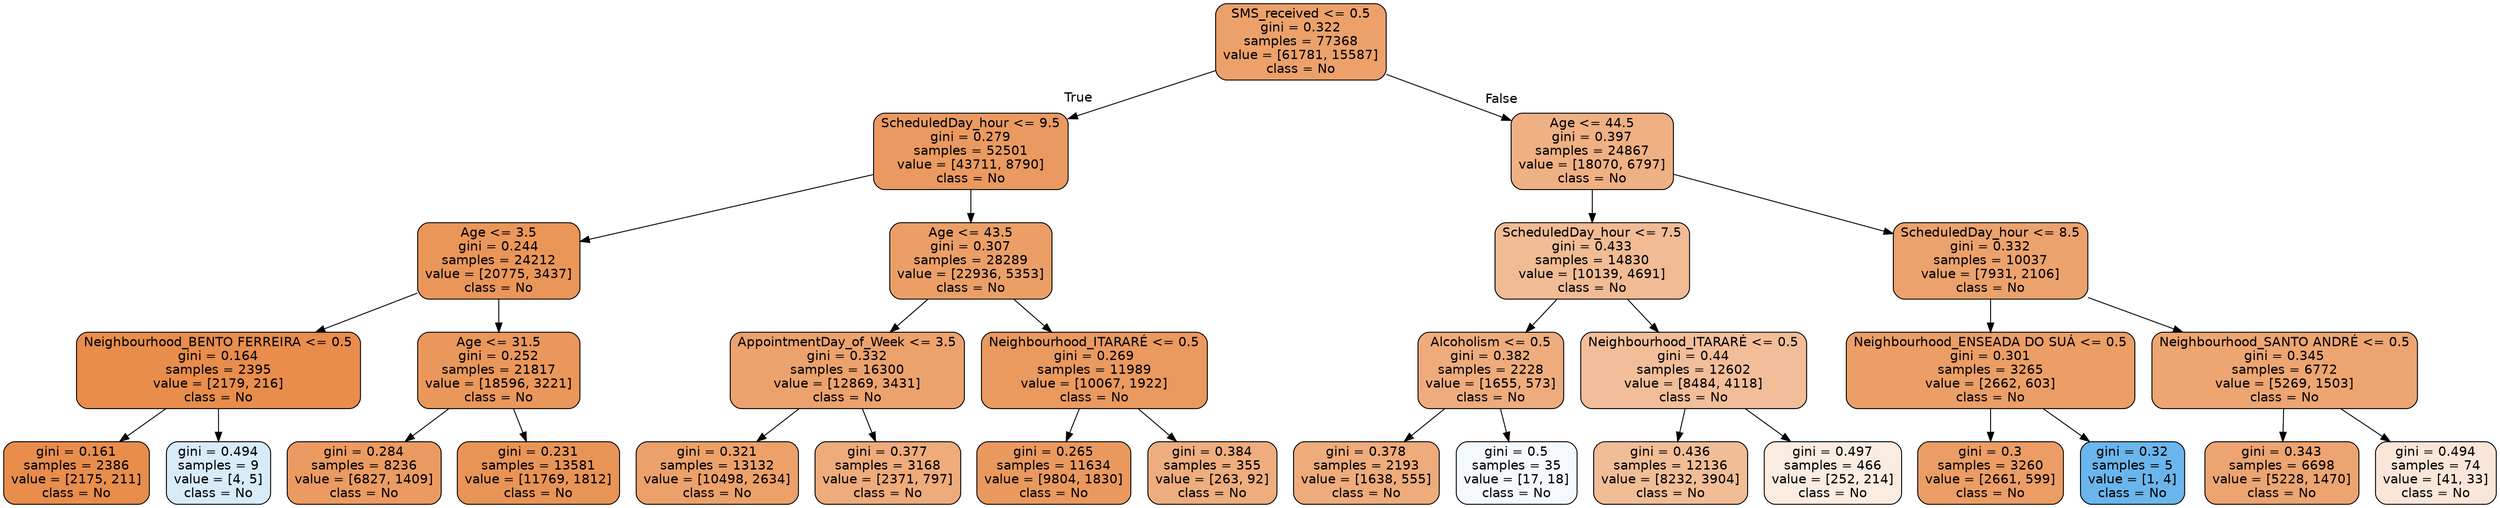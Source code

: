digraph Tree {
node [shape=box, style="filled, rounded", color="black", fontname=helvetica] ;
edge [fontname=helvetica] ;
0 [label="SMS_received <= 0.5\ngini = 0.322\nsamples = 77368\nvalue = [61781, 15587]\nclass = No", fillcolor="#e58139bf"] ;
1 [label="ScheduledDay_hour <= 9.5\ngini = 0.279\nsamples = 52501\nvalue = [43711, 8790]\nclass = No", fillcolor="#e58139cc"] ;
0 -> 1 [labeldistance=2.5, labelangle=45, headlabel="True"] ;
2 [label="Age <= 3.5\ngini = 0.244\nsamples = 24212\nvalue = [20775, 3437]\nclass = No", fillcolor="#e58139d5"] ;
1 -> 2 ;
3 [label="Neighbourhood_BENTO FERREIRA <= 0.5\ngini = 0.164\nsamples = 2395\nvalue = [2179, 216]\nclass = No", fillcolor="#e58139e6"] ;
2 -> 3 ;
4 [label="gini = 0.161\nsamples = 2386\nvalue = [2175, 211]\nclass = No", fillcolor="#e58139e6"] ;
3 -> 4 ;
5 [label="gini = 0.494\nsamples = 9\nvalue = [4, 5]\nclass = No", fillcolor="#399de533"] ;
3 -> 5 ;
6 [label="Age <= 31.5\ngini = 0.252\nsamples = 21817\nvalue = [18596, 3221]\nclass = No", fillcolor="#e58139d3"] ;
2 -> 6 ;
7 [label="gini = 0.284\nsamples = 8236\nvalue = [6827, 1409]\nclass = No", fillcolor="#e58139ca"] ;
6 -> 7 ;
8 [label="gini = 0.231\nsamples = 13581\nvalue = [11769, 1812]\nclass = No", fillcolor="#e58139d8"] ;
6 -> 8 ;
9 [label="Age <= 43.5\ngini = 0.307\nsamples = 28289\nvalue = [22936, 5353]\nclass = No", fillcolor="#e58139c3"] ;
1 -> 9 ;
10 [label="AppointmentDay_of_Week <= 3.5\ngini = 0.332\nsamples = 16300\nvalue = [12869, 3431]\nclass = No", fillcolor="#e58139bb"] ;
9 -> 10 ;
11 [label="gini = 0.321\nsamples = 13132\nvalue = [10498, 2634]\nclass = No", fillcolor="#e58139bf"] ;
10 -> 11 ;
12 [label="gini = 0.377\nsamples = 3168\nvalue = [2371, 797]\nclass = No", fillcolor="#e58139a9"] ;
10 -> 12 ;
13 [label="Neighbourhood_ITARARÉ <= 0.5\ngini = 0.269\nsamples = 11989\nvalue = [10067, 1922]\nclass = No", fillcolor="#e58139ce"] ;
9 -> 13 ;
14 [label="gini = 0.265\nsamples = 11634\nvalue = [9804, 1830]\nclass = No", fillcolor="#e58139cf"] ;
13 -> 14 ;
15 [label="gini = 0.384\nsamples = 355\nvalue = [263, 92]\nclass = No", fillcolor="#e58139a6"] ;
13 -> 15 ;
16 [label="Age <= 44.5\ngini = 0.397\nsamples = 24867\nvalue = [18070, 6797]\nclass = No", fillcolor="#e581399f"] ;
0 -> 16 [labeldistance=2.5, labelangle=-45, headlabel="False"] ;
17 [label="ScheduledDay_hour <= 7.5\ngini = 0.433\nsamples = 14830\nvalue = [10139, 4691]\nclass = No", fillcolor="#e5813989"] ;
16 -> 17 ;
18 [label="Alcoholism <= 0.5\ngini = 0.382\nsamples = 2228\nvalue = [1655, 573]\nclass = No", fillcolor="#e58139a7"] ;
17 -> 18 ;
19 [label="gini = 0.378\nsamples = 2193\nvalue = [1638, 555]\nclass = No", fillcolor="#e58139a9"] ;
18 -> 19 ;
20 [label="gini = 0.5\nsamples = 35\nvalue = [17, 18]\nclass = No", fillcolor="#399de50e"] ;
18 -> 20 ;
21 [label="Neighbourhood_ITARARÉ <= 0.5\ngini = 0.44\nsamples = 12602\nvalue = [8484, 4118]\nclass = No", fillcolor="#e5813983"] ;
17 -> 21 ;
22 [label="gini = 0.436\nsamples = 12136\nvalue = [8232, 3904]\nclass = No", fillcolor="#e5813986"] ;
21 -> 22 ;
23 [label="gini = 0.497\nsamples = 466\nvalue = [252, 214]\nclass = No", fillcolor="#e5813926"] ;
21 -> 23 ;
24 [label="ScheduledDay_hour <= 8.5\ngini = 0.332\nsamples = 10037\nvalue = [7931, 2106]\nclass = No", fillcolor="#e58139bb"] ;
16 -> 24 ;
25 [label="Neighbourhood_ENSEADA DO SUÁ <= 0.5\ngini = 0.301\nsamples = 3265\nvalue = [2662, 603]\nclass = No", fillcolor="#e58139c5"] ;
24 -> 25 ;
26 [label="gini = 0.3\nsamples = 3260\nvalue = [2661, 599]\nclass = No", fillcolor="#e58139c6"] ;
25 -> 26 ;
27 [label="gini = 0.32\nsamples = 5\nvalue = [1, 4]\nclass = No", fillcolor="#399de5bf"] ;
25 -> 27 ;
28 [label="Neighbourhood_SANTO ANDRÉ <= 0.5\ngini = 0.345\nsamples = 6772\nvalue = [5269, 1503]\nclass = No", fillcolor="#e58139b6"] ;
24 -> 28 ;
29 [label="gini = 0.343\nsamples = 6698\nvalue = [5228, 1470]\nclass = No", fillcolor="#e58139b7"] ;
28 -> 29 ;
30 [label="gini = 0.494\nsamples = 74\nvalue = [41, 33]\nclass = No", fillcolor="#e5813932"] ;
28 -> 30 ;
}